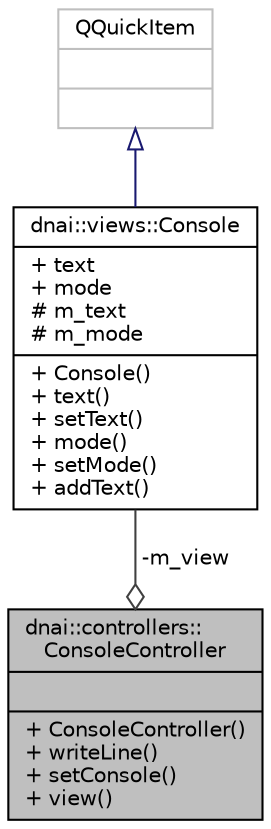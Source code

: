 digraph "dnai::controllers::ConsoleController"
{
  edge [fontname="Helvetica",fontsize="10",labelfontname="Helvetica",labelfontsize="10"];
  node [fontname="Helvetica",fontsize="10",shape=record];
  Node1 [label="{dnai::controllers::\lConsoleController\n||+ ConsoleController()\l+ writeLine()\l+ setConsole()\l+ view()\l}",height=0.2,width=0.4,color="black", fillcolor="grey75", style="filled", fontcolor="black"];
  Node2 -> Node1 [color="grey25",fontsize="10",style="solid",label=" -m_view" ,arrowhead="odiamond",fontname="Helvetica"];
  Node2 [label="{dnai::views::Console\n|+ text\l+ mode\l# m_text\l# m_mode\l|+ Console()\l+ text()\l+ setText()\l+ mode()\l+ setMode()\l+ addText()\l}",height=0.2,width=0.4,color="black", fillcolor="white", style="filled",URL="$classdnai_1_1views_1_1_console.html"];
  Node3 -> Node2 [dir="back",color="midnightblue",fontsize="10",style="solid",arrowtail="onormal",fontname="Helvetica"];
  Node3 [label="{QQuickItem\n||}",height=0.2,width=0.4,color="grey75", fillcolor="white", style="filled"];
}
